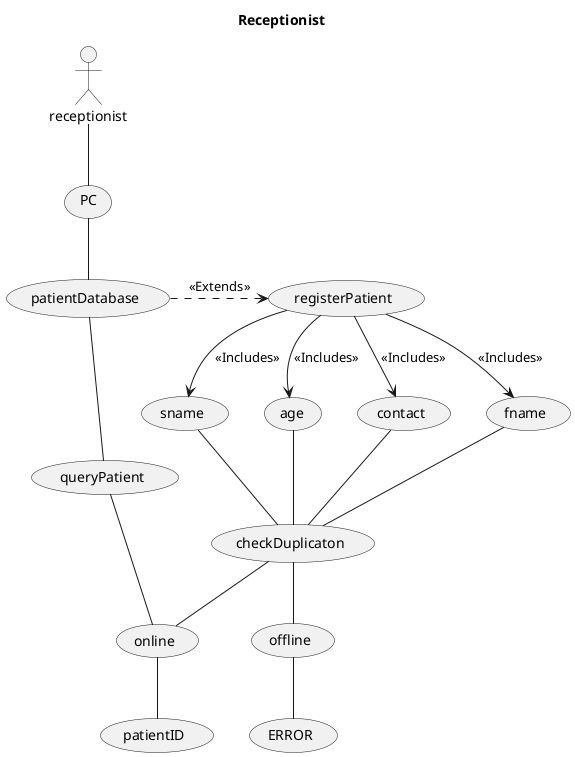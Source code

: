@startuml

title Receptionist

actor receptionist

usecase patientDatabase
usecase PC
usecase registerPatient
usecase fname
usecase sname
usecase age
usecase contact
usecase patientID

usecase queryPatient
usecase checkDuplicaton
usecase online
usecase offline
usecase ERROR



receptionist--PC
PC--patientDatabase
patientDatabase--queryPatient

patientDatabase.>registerPatient: << Extends >>
registerPatient-->fname: <<Includes>>
registerPatient-->sname: <<Includes>>
registerPatient-->contact: <<Includes>>
registerPatient-->age: <<Includes>>

fname--checkDuplicaton
sname--checkDuplicaton
age--checkDuplicaton
contact--checkDuplicaton

queryPatient--online
online--patientID

checkDuplicaton--online
checkDuplicaton--offline
offline--ERROR










@enduml
